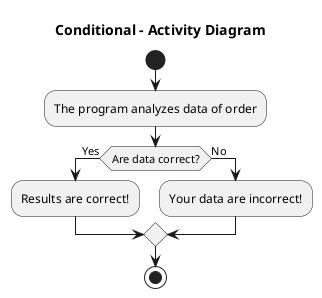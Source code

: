 @startuml
title Conditional - Activity Diagram 

start
:The program analyzes data of order;
if (Are data correct?) then (Yes)
  :Results are correct!;
else (No)
  :Your data are incorrect!;
endif
stop

@enduml
